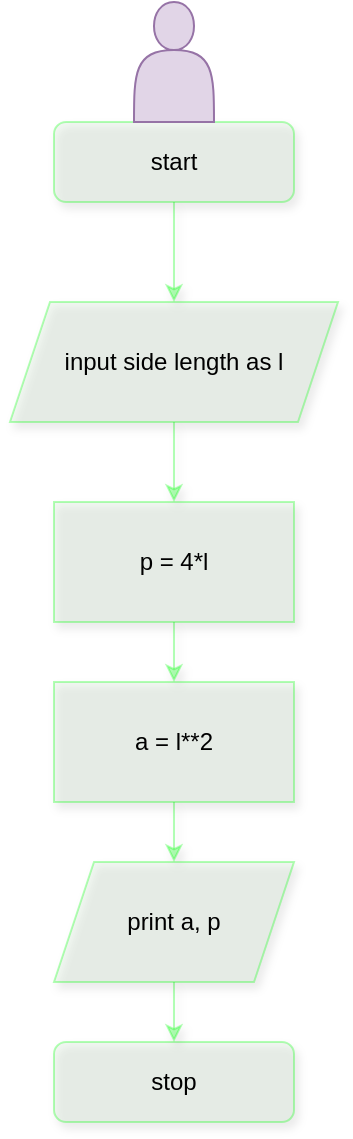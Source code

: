 <mxfile version="24.2.3" type="github">
  <diagram id="C5RBs43oDa-KdzZeNtuy" name="Page-1">
    <mxGraphModel dx="1434" dy="780" grid="1" gridSize="10" guides="1" tooltips="1" connect="1" arrows="1" fold="1" page="1" pageScale="1" pageWidth="827" pageHeight="1169" math="0" shadow="0">
      <root>
        <mxCell id="WIyWlLk6GJQsqaUBKTNV-0" />
        <mxCell id="WIyWlLk6GJQsqaUBKTNV-1" parent="WIyWlLk6GJQsqaUBKTNV-0" />
        <mxCell id="TH6HcWp63jGGIFV6ExAz-2" style="edgeStyle=orthogonalEdgeStyle;rounded=0;orthogonalLoop=1;jettySize=auto;html=1;entryX=0.5;entryY=0;entryDx=0;entryDy=0;shadow=1;opacity=30;fillColor=#d5e8d4;strokeColor=#00FF09;" edge="1" parent="WIyWlLk6GJQsqaUBKTNV-1" source="WIyWlLk6GJQsqaUBKTNV-3" target="TH6HcWp63jGGIFV6ExAz-0">
          <mxGeometry relative="1" as="geometry" />
        </mxCell>
        <mxCell id="WIyWlLk6GJQsqaUBKTNV-3" value="start" style="rounded=1;whiteSpace=wrap;html=1;fontSize=12;glass=0;strokeWidth=1;shadow=1;opacity=30;fillColor=#d5e8d4;strokeColor=#00FF09;" parent="WIyWlLk6GJQsqaUBKTNV-1" vertex="1">
          <mxGeometry x="354" y="150" width="120" height="40" as="geometry" />
        </mxCell>
        <mxCell id="WIyWlLk6GJQsqaUBKTNV-11" value="stop" style="rounded=1;whiteSpace=wrap;html=1;fontSize=12;glass=0;strokeWidth=1;shadow=1;opacity=30;fillColor=#d5e8d4;strokeColor=#00FF09;" parent="WIyWlLk6GJQsqaUBKTNV-1" vertex="1">
          <mxGeometry x="354" y="610" width="120" height="40" as="geometry" />
        </mxCell>
        <mxCell id="TH6HcWp63jGGIFV6ExAz-6" value="" style="edgeStyle=orthogonalEdgeStyle;rounded=0;orthogonalLoop=1;jettySize=auto;html=1;shadow=1;opacity=30;fillColor=#d5e8d4;strokeColor=#00FF09;" edge="1" parent="WIyWlLk6GJQsqaUBKTNV-1" source="TH6HcWp63jGGIFV6ExAz-0" target="TH6HcWp63jGGIFV6ExAz-4">
          <mxGeometry relative="1" as="geometry" />
        </mxCell>
        <mxCell id="TH6HcWp63jGGIFV6ExAz-0" value="input side length as l" style="shape=parallelogram;perimeter=parallelogramPerimeter;whiteSpace=wrap;html=1;fixedSize=1;shadow=1;opacity=30;fillColor=#d5e8d4;strokeColor=#00FF09;" vertex="1" parent="WIyWlLk6GJQsqaUBKTNV-1">
          <mxGeometry x="332" y="240" width="164" height="60" as="geometry" />
        </mxCell>
        <mxCell id="TH6HcWp63jGGIFV6ExAz-8" value="" style="edgeStyle=orthogonalEdgeStyle;rounded=0;orthogonalLoop=1;jettySize=auto;html=1;shadow=1;opacity=30;fillColor=#d5e8d4;strokeColor=#00FF09;" edge="1" parent="WIyWlLk6GJQsqaUBKTNV-1" source="TH6HcWp63jGGIFV6ExAz-4" target="TH6HcWp63jGGIFV6ExAz-7">
          <mxGeometry relative="1" as="geometry" />
        </mxCell>
        <mxCell id="TH6HcWp63jGGIFV6ExAz-4" value="p = 4*l" style="rounded=0;whiteSpace=wrap;html=1;shadow=1;opacity=30;fillColor=#d5e8d4;strokeColor=#00FF09;" vertex="1" parent="WIyWlLk6GJQsqaUBKTNV-1">
          <mxGeometry x="354" y="340" width="120" height="60" as="geometry" />
        </mxCell>
        <mxCell id="TH6HcWp63jGGIFV6ExAz-10" value="" style="edgeStyle=orthogonalEdgeStyle;rounded=0;orthogonalLoop=1;jettySize=auto;html=1;shadow=1;opacity=30;fillColor=#d5e8d4;strokeColor=#00FF09;" edge="1" parent="WIyWlLk6GJQsqaUBKTNV-1" source="TH6HcWp63jGGIFV6ExAz-7" target="TH6HcWp63jGGIFV6ExAz-9">
          <mxGeometry relative="1" as="geometry" />
        </mxCell>
        <mxCell id="TH6HcWp63jGGIFV6ExAz-7" value="a = l**2" style="rounded=0;whiteSpace=wrap;html=1;shadow=1;opacity=30;fillColor=#d5e8d4;strokeColor=#00FF09;" vertex="1" parent="WIyWlLk6GJQsqaUBKTNV-1">
          <mxGeometry x="354" y="430" width="120" height="60" as="geometry" />
        </mxCell>
        <mxCell id="TH6HcWp63jGGIFV6ExAz-13" value="" style="edgeStyle=orthogonalEdgeStyle;rounded=0;orthogonalLoop=1;jettySize=auto;html=1;shadow=1;opacity=30;fillColor=#d5e8d4;strokeColor=#00FF09;" edge="1" parent="WIyWlLk6GJQsqaUBKTNV-1" source="TH6HcWp63jGGIFV6ExAz-9" target="WIyWlLk6GJQsqaUBKTNV-11">
          <mxGeometry relative="1" as="geometry" />
        </mxCell>
        <mxCell id="TH6HcWp63jGGIFV6ExAz-9" value="print a, p" style="shape=parallelogram;perimeter=parallelogramPerimeter;whiteSpace=wrap;html=1;fixedSize=1;shadow=1;opacity=30;fillColor=#d5e8d4;strokeColor=#00FF09;" vertex="1" parent="WIyWlLk6GJQsqaUBKTNV-1">
          <mxGeometry x="354" y="520" width="120" height="60" as="geometry" />
        </mxCell>
        <mxCell id="TH6HcWp63jGGIFV6ExAz-16" value="" style="shape=actor;whiteSpace=wrap;html=1;fillColor=#e1d5e7;strokeColor=#9673a6;" vertex="1" parent="WIyWlLk6GJQsqaUBKTNV-1">
          <mxGeometry x="394" y="90" width="40" height="60" as="geometry" />
        </mxCell>
      </root>
    </mxGraphModel>
  </diagram>
</mxfile>
